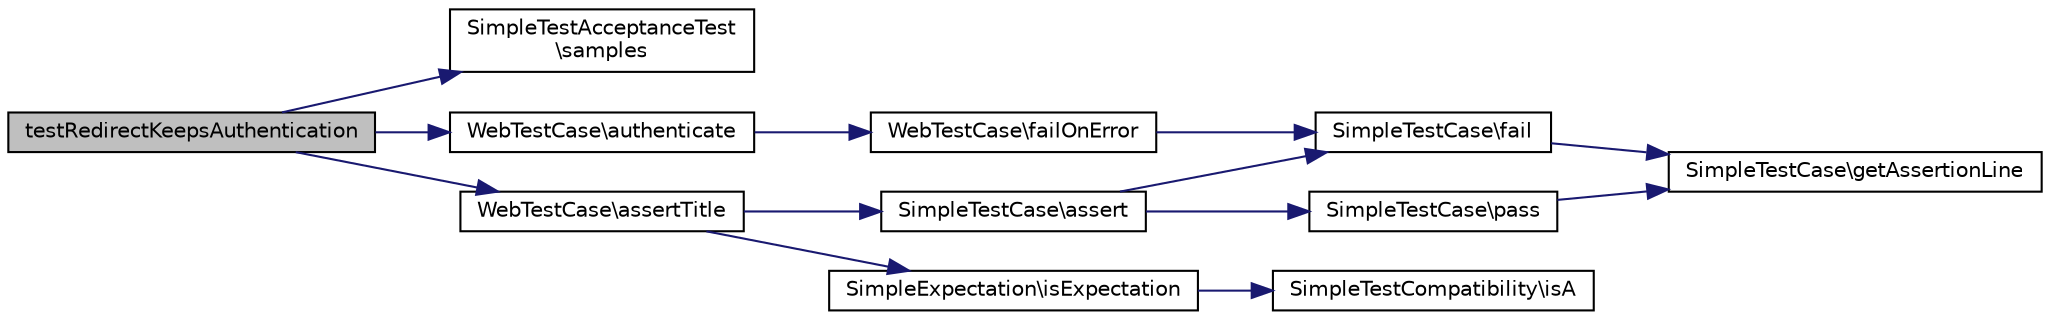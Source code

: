 digraph "testRedirectKeepsAuthentication"
{
  edge [fontname="Helvetica",fontsize="10",labelfontname="Helvetica",labelfontsize="10"];
  node [fontname="Helvetica",fontsize="10",shape=record];
  rankdir="LR";
  Node1 [label="testRedirectKeepsAuthentication",height=0.2,width=0.4,color="black", fillcolor="grey75", style="filled" fontcolor="black"];
  Node1 -> Node2 [color="midnightblue",fontsize="10",style="solid",fontname="Helvetica"];
  Node2 [label="SimpleTestAcceptanceTest\l\\samples",height=0.2,width=0.4,color="black", fillcolor="white", style="filled",URL="$class_simple_test_acceptance_test.html#a604600d230bc5151ced41b3fa7291aff"];
  Node1 -> Node3 [color="midnightblue",fontsize="10",style="solid",fontname="Helvetica"];
  Node3 [label="WebTestCase\\authenticate",height=0.2,width=0.4,color="black", fillcolor="white", style="filled",URL="$class_web_test_case.html#aee8894dc905620587c994c017f9092cc"];
  Node3 -> Node4 [color="midnightblue",fontsize="10",style="solid",fontname="Helvetica"];
  Node4 [label="WebTestCase\\failOnError",height=0.2,width=0.4,color="black", fillcolor="white", style="filled",URL="$class_web_test_case.html#a7a73f8af1728ee203f7246162b7dbabe"];
  Node4 -> Node5 [color="midnightblue",fontsize="10",style="solid",fontname="Helvetica"];
  Node5 [label="SimpleTestCase\\fail",height=0.2,width=0.4,color="black", fillcolor="white", style="filled",URL="$class_simple_test_case.html#a74070e976d1372da2111be1c059c6ce3"];
  Node5 -> Node6 [color="midnightblue",fontsize="10",style="solid",fontname="Helvetica"];
  Node6 [label="SimpleTestCase\\getAssertionLine",height=0.2,width=0.4,color="black", fillcolor="white", style="filled",URL="$class_simple_test_case.html#a4389a897171547fc4545f56a75bf0c9f"];
  Node1 -> Node7 [color="midnightblue",fontsize="10",style="solid",fontname="Helvetica"];
  Node7 [label="WebTestCase\\assertTitle",height=0.2,width=0.4,color="black", fillcolor="white", style="filled",URL="$class_web_test_case.html#a4e9e97c74d4b5c1fad158a0a4688dad2"];
  Node7 -> Node8 [color="midnightblue",fontsize="10",style="solid",fontname="Helvetica"];
  Node8 [label="SimpleExpectation\\isExpectation",height=0.2,width=0.4,color="black", fillcolor="white", style="filled",URL="$class_simple_expectation.html#a1d5c795d731ea1d131960009116ef87e"];
  Node8 -> Node9 [color="midnightblue",fontsize="10",style="solid",fontname="Helvetica"];
  Node9 [label="SimpleTestCompatibility\\isA",height=0.2,width=0.4,color="black", fillcolor="white", style="filled",URL="$class_simple_test_compatibility.html#a89339a52a329ae34fbb05260963b066b"];
  Node7 -> Node10 [color="midnightblue",fontsize="10",style="solid",fontname="Helvetica"];
  Node10 [label="SimpleTestCase\\assert",height=0.2,width=0.4,color="black", fillcolor="white", style="filled",URL="$class_simple_test_case.html#a9be3866087958c52771a4eb0921a80f8"];
  Node10 -> Node11 [color="midnightblue",fontsize="10",style="solid",fontname="Helvetica"];
  Node11 [label="SimpleTestCase\\pass",height=0.2,width=0.4,color="black", fillcolor="white", style="filled",URL="$class_simple_test_case.html#a413ec6a28c017c7f5c08af552930a023"];
  Node11 -> Node6 [color="midnightblue",fontsize="10",style="solid",fontname="Helvetica"];
  Node10 -> Node5 [color="midnightblue",fontsize="10",style="solid",fontname="Helvetica"];
}
